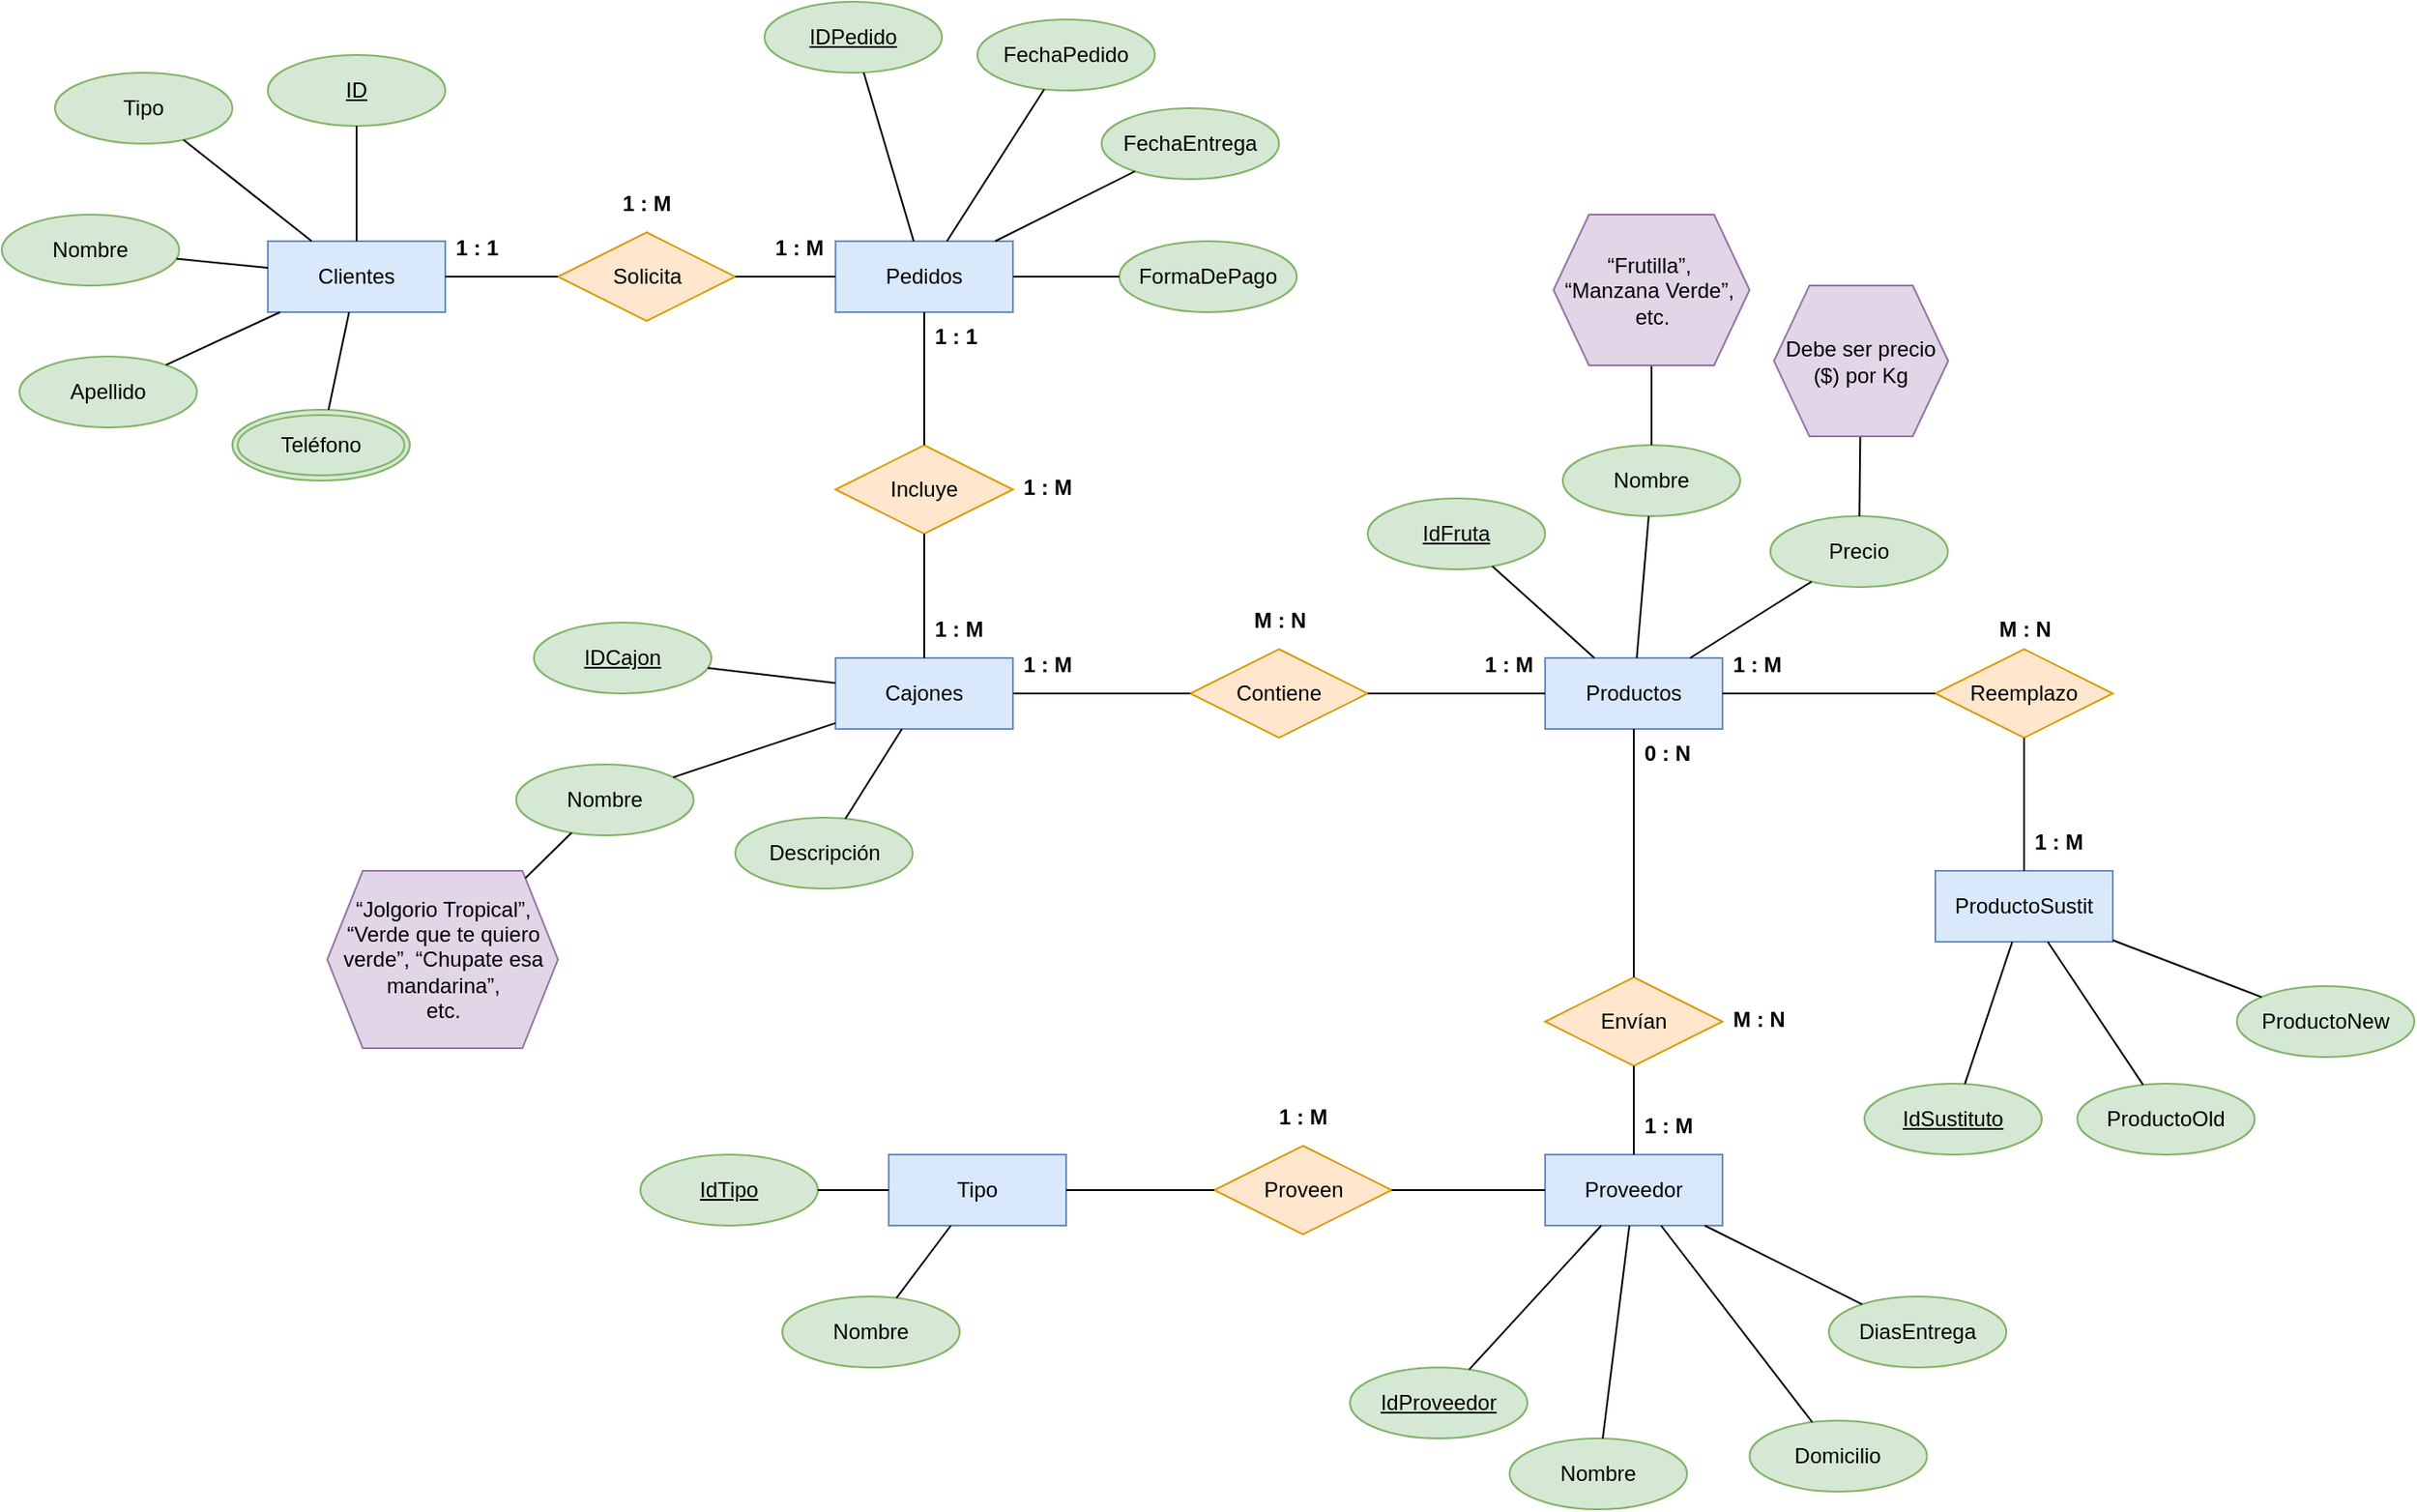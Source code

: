 <mxfile version="24.2.5" type="github">
  <diagram name="Página-1" id="Xyiwk5hmZsS1gzjUmidi">
    <mxGraphModel dx="1587" dy="481" grid="1" gridSize="10" guides="1" tooltips="1" connect="1" arrows="1" fold="1" page="1" pageScale="1" pageWidth="827" pageHeight="1169" math="0" shadow="0">
      <root>
        <mxCell id="0" />
        <mxCell id="1" parent="0" />
        <mxCell id="ENDCgceuRyKjVsSIVM5c-2" value="Clientes" style="whiteSpace=wrap;html=1;align=center;fillColor=#dae8fc;strokeColor=#6c8ebf;" parent="1" vertex="1">
          <mxGeometry x="-120" y="165" width="100" height="40" as="geometry" />
        </mxCell>
        <mxCell id="ENDCgceuRyKjVsSIVM5c-3" value="Pedidos" style="whiteSpace=wrap;html=1;align=center;fillColor=#dae8fc;strokeColor=#6c8ebf;" parent="1" vertex="1">
          <mxGeometry x="200" y="165" width="100" height="40" as="geometry" />
        </mxCell>
        <mxCell id="ENDCgceuRyKjVsSIVM5c-4" value="Solicita" style="shape=rhombus;perimeter=rhombusPerimeter;whiteSpace=wrap;html=1;align=center;fillColor=#ffe6cc;strokeColor=#d79b00;" parent="1" vertex="1">
          <mxGeometry x="43.5" y="160" width="100" height="50" as="geometry" />
        </mxCell>
        <mxCell id="ENDCgceuRyKjVsSIVM5c-5" value="Cajones" style="whiteSpace=wrap;html=1;align=center;fillColor=#dae8fc;strokeColor=#6c8ebf;" parent="1" vertex="1">
          <mxGeometry x="200" y="400" width="100" height="40" as="geometry" />
        </mxCell>
        <mxCell id="ENDCgceuRyKjVsSIVM5c-7" value="Productos" style="whiteSpace=wrap;html=1;align=center;fillColor=#dae8fc;strokeColor=#6c8ebf;" parent="1" vertex="1">
          <mxGeometry x="600" y="400" width="100" height="40" as="geometry" />
        </mxCell>
        <mxCell id="ENDCgceuRyKjVsSIVM5c-8" value="Contiene" style="shape=rhombus;perimeter=rhombusPerimeter;whiteSpace=wrap;html=1;align=center;fillColor=#ffe6cc;strokeColor=#d79b00;" parent="1" vertex="1">
          <mxGeometry x="400" y="395" width="100" height="50" as="geometry" />
        </mxCell>
        <mxCell id="ENDCgceuRyKjVsSIVM5c-9" value="Proveedor" style="whiteSpace=wrap;html=1;align=center;fillColor=#dae8fc;strokeColor=#6c8ebf;" parent="1" vertex="1">
          <mxGeometry x="600" y="680" width="100" height="40" as="geometry" />
        </mxCell>
        <mxCell id="ENDCgceuRyKjVsSIVM5c-10" value="Envían" style="shape=rhombus;perimeter=rhombusPerimeter;whiteSpace=wrap;html=1;align=center;fillColor=#ffe6cc;strokeColor=#d79b00;" parent="1" vertex="1">
          <mxGeometry x="600" y="580" width="100" height="50" as="geometry" />
        </mxCell>
        <mxCell id="ENDCgceuRyKjVsSIVM5c-11" value="Tipo" style="whiteSpace=wrap;html=1;align=center;fillColor=#dae8fc;strokeColor=#6c8ebf;" parent="1" vertex="1">
          <mxGeometry x="230" y="680" width="100" height="40" as="geometry" />
        </mxCell>
        <mxCell id="ENDCgceuRyKjVsSIVM5c-12" value="ProductoSustit" style="whiteSpace=wrap;html=1;align=center;fillColor=#dae8fc;strokeColor=#6c8ebf;" parent="1" vertex="1">
          <mxGeometry x="820" y="520" width="100" height="40" as="geometry" />
        </mxCell>
        <mxCell id="ENDCgceuRyKjVsSIVM5c-14" value="" style="endArrow=none;html=1;rounded=0;" parent="1" source="ENDCgceuRyKjVsSIVM5c-2" target="ENDCgceuRyKjVsSIVM5c-4" edge="1">
          <mxGeometry relative="1" as="geometry">
            <mxPoint x="90" y="245" as="sourcePoint" />
            <mxPoint x="250" y="245" as="targetPoint" />
          </mxGeometry>
        </mxCell>
        <mxCell id="ENDCgceuRyKjVsSIVM5c-15" value="" style="endArrow=none;html=1;rounded=0;" parent="1" source="ENDCgceuRyKjVsSIVM5c-4" target="ENDCgceuRyKjVsSIVM5c-3" edge="1">
          <mxGeometry relative="1" as="geometry">
            <mxPoint x="110" y="255" as="sourcePoint" />
            <mxPoint x="270" y="255" as="targetPoint" />
          </mxGeometry>
        </mxCell>
        <mxCell id="ENDCgceuRyKjVsSIVM5c-16" value="1 : M" style="text;strokeColor=none;fillColor=none;spacingLeft=4;spacingRight=4;overflow=hidden;rotatable=0;points=[[0,0.5],[1,0.5]];portConstraint=eastwest;fontSize=12;whiteSpace=wrap;html=1;fontStyle=1" parent="1" vertex="1">
          <mxGeometry x="73.5" y="130" width="40" height="30" as="geometry" />
        </mxCell>
        <mxCell id="ENDCgceuRyKjVsSIVM5c-17" value="1 : M" style="text;strokeColor=none;fillColor=none;spacingLeft=4;spacingRight=4;overflow=hidden;rotatable=0;points=[[0,0.5],[1,0.5]];portConstraint=eastwest;fontSize=12;whiteSpace=wrap;html=1;fontStyle=1" parent="1" vertex="1">
          <mxGeometry x="160" y="155" width="40" height="30" as="geometry" />
        </mxCell>
        <mxCell id="ENDCgceuRyKjVsSIVM5c-18" value="1 : 1" style="text;strokeColor=none;fillColor=none;spacingLeft=4;spacingRight=4;overflow=hidden;rotatable=0;points=[[0,0.5],[1,0.5]];portConstraint=eastwest;fontSize=12;whiteSpace=wrap;html=1;fontStyle=1" parent="1" vertex="1">
          <mxGeometry x="-20" y="155" width="40" height="30" as="geometry" />
        </mxCell>
        <mxCell id="ENDCgceuRyKjVsSIVM5c-19" value="Incluye" style="shape=rhombus;perimeter=rhombusPerimeter;whiteSpace=wrap;html=1;align=center;fillColor=#ffe6cc;strokeColor=#d79b00;" parent="1" vertex="1">
          <mxGeometry x="200" y="280" width="100" height="50" as="geometry" />
        </mxCell>
        <mxCell id="ENDCgceuRyKjVsSIVM5c-20" value="" style="endArrow=none;html=1;rounded=0;" parent="1" source="ENDCgceuRyKjVsSIVM5c-3" target="ENDCgceuRyKjVsSIVM5c-19" edge="1">
          <mxGeometry relative="1" as="geometry">
            <mxPoint x="90" y="270" as="sourcePoint" />
            <mxPoint x="250" y="270" as="targetPoint" />
          </mxGeometry>
        </mxCell>
        <mxCell id="ENDCgceuRyKjVsSIVM5c-21" value="" style="endArrow=none;html=1;rounded=0;" parent="1" source="ENDCgceuRyKjVsSIVM5c-19" target="ENDCgceuRyKjVsSIVM5c-5" edge="1">
          <mxGeometry relative="1" as="geometry">
            <mxPoint x="80" y="320" as="sourcePoint" />
            <mxPoint x="240" y="320" as="targetPoint" />
          </mxGeometry>
        </mxCell>
        <mxCell id="ENDCgceuRyKjVsSIVM5c-22" value="1 : M" style="text;strokeColor=none;fillColor=none;spacingLeft=4;spacingRight=4;overflow=hidden;rotatable=0;points=[[0,0.5],[1,0.5]];portConstraint=eastwest;fontSize=12;whiteSpace=wrap;html=1;fontStyle=1" parent="1" vertex="1">
          <mxGeometry x="300" y="290" width="40" height="30" as="geometry" />
        </mxCell>
        <mxCell id="ENDCgceuRyKjVsSIVM5c-23" value="ID" style="ellipse;whiteSpace=wrap;html=1;align=center;fontStyle=4;fillColor=#d5e8d4;strokeColor=#82b366;" parent="1" vertex="1">
          <mxGeometry x="-120" y="60" width="100" height="40" as="geometry" />
        </mxCell>
        <mxCell id="ENDCgceuRyKjVsSIVM5c-24" value="Tipo" style="ellipse;whiteSpace=wrap;html=1;align=center;fillColor=#d5e8d4;strokeColor=#82b366;" parent="1" vertex="1">
          <mxGeometry x="-240" y="70" width="100" height="40" as="geometry" />
        </mxCell>
        <mxCell id="ENDCgceuRyKjVsSIVM5c-25" value="Nombre" style="ellipse;whiteSpace=wrap;html=1;align=center;fillColor=#d5e8d4;strokeColor=#82b366;" parent="1" vertex="1">
          <mxGeometry x="-270" y="150" width="100" height="40" as="geometry" />
        </mxCell>
        <mxCell id="ENDCgceuRyKjVsSIVM5c-26" value="Apellido" style="ellipse;whiteSpace=wrap;html=1;align=center;fillColor=#d5e8d4;strokeColor=#82b366;" parent="1" vertex="1">
          <mxGeometry x="-260" y="230" width="100" height="40" as="geometry" />
        </mxCell>
        <mxCell id="ENDCgceuRyKjVsSIVM5c-27" value="" style="endArrow=none;html=1;rounded=0;" parent="1" source="ENDCgceuRyKjVsSIVM5c-23" target="ENDCgceuRyKjVsSIVM5c-2" edge="1">
          <mxGeometry relative="1" as="geometry">
            <mxPoint x="-90" y="100" as="sourcePoint" />
            <mxPoint x="70" y="100" as="targetPoint" />
          </mxGeometry>
        </mxCell>
        <mxCell id="ENDCgceuRyKjVsSIVM5c-28" value="" style="endArrow=none;html=1;rounded=0;" parent="1" source="ENDCgceuRyKjVsSIVM5c-24" target="ENDCgceuRyKjVsSIVM5c-2" edge="1">
          <mxGeometry relative="1" as="geometry">
            <mxPoint x="-150" y="140" as="sourcePoint" />
            <mxPoint x="10" y="140" as="targetPoint" />
          </mxGeometry>
        </mxCell>
        <mxCell id="ENDCgceuRyKjVsSIVM5c-30" value="" style="endArrow=none;html=1;rounded=0;" parent="1" source="ENDCgceuRyKjVsSIVM5c-25" target="ENDCgceuRyKjVsSIVM5c-2" edge="1">
          <mxGeometry relative="1" as="geometry">
            <mxPoint x="-190" y="290" as="sourcePoint" />
            <mxPoint x="-30" y="290" as="targetPoint" />
          </mxGeometry>
        </mxCell>
        <mxCell id="ENDCgceuRyKjVsSIVM5c-31" value="" style="endArrow=none;html=1;rounded=0;" parent="1" source="ENDCgceuRyKjVsSIVM5c-26" target="ENDCgceuRyKjVsSIVM5c-2" edge="1">
          <mxGeometry relative="1" as="geometry">
            <mxPoint x="-160" y="320" as="sourcePoint" />
            <mxPoint y="320" as="targetPoint" />
          </mxGeometry>
        </mxCell>
        <mxCell id="ENDCgceuRyKjVsSIVM5c-32" value="Teléfono" style="ellipse;shape=doubleEllipse;margin=3;whiteSpace=wrap;html=1;align=center;fillColor=#d5e8d4;strokeColor=#82b366;" parent="1" vertex="1">
          <mxGeometry x="-140" y="260" width="100" height="40" as="geometry" />
        </mxCell>
        <mxCell id="ENDCgceuRyKjVsSIVM5c-34" value="" style="endArrow=none;html=1;rounded=0;" parent="1" source="ENDCgceuRyKjVsSIVM5c-2" target="ENDCgceuRyKjVsSIVM5c-32" edge="1">
          <mxGeometry relative="1" as="geometry">
            <mxPoint x="-40" y="210" as="sourcePoint" />
            <mxPoint x="120" y="210" as="targetPoint" />
          </mxGeometry>
        </mxCell>
        <mxCell id="ENDCgceuRyKjVsSIVM5c-35" value="IDPedido" style="ellipse;whiteSpace=wrap;html=1;align=center;fontStyle=4;fillColor=#d5e8d4;strokeColor=#82b366;" parent="1" vertex="1">
          <mxGeometry x="160" y="30" width="100" height="40" as="geometry" />
        </mxCell>
        <mxCell id="ENDCgceuRyKjVsSIVM5c-36" value="FechaPedido" style="ellipse;whiteSpace=wrap;html=1;align=center;fillColor=#d5e8d4;strokeColor=#82b366;" parent="1" vertex="1">
          <mxGeometry x="280" y="40" width="100" height="40" as="geometry" />
        </mxCell>
        <mxCell id="ENDCgceuRyKjVsSIVM5c-37" value="FechaEntrega" style="ellipse;whiteSpace=wrap;html=1;align=center;fillColor=#d5e8d4;strokeColor=#82b366;" parent="1" vertex="1">
          <mxGeometry x="350" y="90" width="100" height="40" as="geometry" />
        </mxCell>
        <mxCell id="ENDCgceuRyKjVsSIVM5c-38" value="FormaDePago" style="ellipse;whiteSpace=wrap;html=1;align=center;fillColor=#d5e8d4;strokeColor=#82b366;" parent="1" vertex="1">
          <mxGeometry x="360" y="165" width="100" height="40" as="geometry" />
        </mxCell>
        <mxCell id="ENDCgceuRyKjVsSIVM5c-39" value="" style="endArrow=none;html=1;rounded=0;" parent="1" source="ENDCgceuRyKjVsSIVM5c-35" target="ENDCgceuRyKjVsSIVM5c-3" edge="1">
          <mxGeometry relative="1" as="geometry">
            <mxPoint x="130" y="130" as="sourcePoint" />
            <mxPoint x="290" y="130" as="targetPoint" />
          </mxGeometry>
        </mxCell>
        <mxCell id="ENDCgceuRyKjVsSIVM5c-40" value="" style="endArrow=none;html=1;rounded=0;" parent="1" source="ENDCgceuRyKjVsSIVM5c-36" target="ENDCgceuRyKjVsSIVM5c-3" edge="1">
          <mxGeometry relative="1" as="geometry">
            <mxPoint x="290" y="120" as="sourcePoint" />
            <mxPoint x="450" y="120" as="targetPoint" />
          </mxGeometry>
        </mxCell>
        <mxCell id="ENDCgceuRyKjVsSIVM5c-41" value="" style="endArrow=none;html=1;rounded=0;" parent="1" source="ENDCgceuRyKjVsSIVM5c-3" target="ENDCgceuRyKjVsSIVM5c-37" edge="1">
          <mxGeometry relative="1" as="geometry">
            <mxPoint x="310" y="150" as="sourcePoint" />
            <mxPoint x="470" y="150" as="targetPoint" />
          </mxGeometry>
        </mxCell>
        <mxCell id="ENDCgceuRyKjVsSIVM5c-42" value="" style="endArrow=none;html=1;rounded=0;" parent="1" source="ENDCgceuRyKjVsSIVM5c-3" target="ENDCgceuRyKjVsSIVM5c-38" edge="1">
          <mxGeometry relative="1" as="geometry">
            <mxPoint x="340" y="240" as="sourcePoint" />
            <mxPoint x="500" y="240" as="targetPoint" />
          </mxGeometry>
        </mxCell>
        <mxCell id="ENDCgceuRyKjVsSIVM5c-45" value="1 : M" style="text;strokeColor=none;fillColor=none;spacingLeft=4;spacingRight=4;overflow=hidden;rotatable=0;points=[[0,0.5],[1,0.5]];portConstraint=eastwest;fontSize=12;whiteSpace=wrap;html=1;fontStyle=1" parent="1" vertex="1">
          <mxGeometry x="250" y="370" width="40" height="30" as="geometry" />
        </mxCell>
        <mxCell id="ENDCgceuRyKjVsSIVM5c-46" value="1 : 1" style="text;strokeColor=none;fillColor=none;spacingLeft=4;spacingRight=4;overflow=hidden;rotatable=0;points=[[0,0.5],[1,0.5]];portConstraint=eastwest;fontSize=12;whiteSpace=wrap;html=1;fontStyle=1" parent="1" vertex="1">
          <mxGeometry x="250" y="205" width="40" height="30" as="geometry" />
        </mxCell>
        <mxCell id="ENDCgceuRyKjVsSIVM5c-47" value="IDCajon" style="ellipse;whiteSpace=wrap;html=1;align=center;fontStyle=4;fillColor=#d5e8d4;strokeColor=#82b366;" parent="1" vertex="1">
          <mxGeometry x="30" y="380" width="100" height="40" as="geometry" />
        </mxCell>
        <mxCell id="ENDCgceuRyKjVsSIVM5c-48" value="Nombre" style="ellipse;whiteSpace=wrap;html=1;align=center;fillColor=#d5e8d4;strokeColor=#82b366;" parent="1" vertex="1">
          <mxGeometry x="20" y="460" width="100" height="40" as="geometry" />
        </mxCell>
        <mxCell id="ENDCgceuRyKjVsSIVM5c-49" value="Descripción" style="ellipse;whiteSpace=wrap;html=1;align=center;fillColor=#d5e8d4;strokeColor=#82b366;" parent="1" vertex="1">
          <mxGeometry x="143.5" y="490" width="100" height="40" as="geometry" />
        </mxCell>
        <mxCell id="ENDCgceuRyKjVsSIVM5c-50" value="" style="endArrow=none;html=1;rounded=0;" parent="1" source="ENDCgceuRyKjVsSIVM5c-47" target="ENDCgceuRyKjVsSIVM5c-5" edge="1">
          <mxGeometry relative="1" as="geometry">
            <mxPoint x="160" y="490" as="sourcePoint" />
            <mxPoint x="320" y="490" as="targetPoint" />
          </mxGeometry>
        </mxCell>
        <mxCell id="ENDCgceuRyKjVsSIVM5c-51" value="" style="endArrow=none;html=1;rounded=0;" parent="1" source="ENDCgceuRyKjVsSIVM5c-48" target="ENDCgceuRyKjVsSIVM5c-5" edge="1">
          <mxGeometry relative="1" as="geometry">
            <mxPoint x="170" y="500" as="sourcePoint" />
            <mxPoint x="330" y="500" as="targetPoint" />
          </mxGeometry>
        </mxCell>
        <mxCell id="ENDCgceuRyKjVsSIVM5c-52" value="" style="endArrow=none;html=1;rounded=0;" parent="1" source="ENDCgceuRyKjVsSIVM5c-49" target="ENDCgceuRyKjVsSIVM5c-5" edge="1">
          <mxGeometry relative="1" as="geometry">
            <mxPoint x="280" y="510" as="sourcePoint" />
            <mxPoint x="440" y="510" as="targetPoint" />
          </mxGeometry>
        </mxCell>
        <mxCell id="ENDCgceuRyKjVsSIVM5c-53" value="" style="endArrow=none;html=1;rounded=0;" parent="1" source="ENDCgceuRyKjVsSIVM5c-5" target="ENDCgceuRyKjVsSIVM5c-8" edge="1">
          <mxGeometry relative="1" as="geometry">
            <mxPoint x="370" y="520" as="sourcePoint" />
            <mxPoint x="530" y="520" as="targetPoint" />
          </mxGeometry>
        </mxCell>
        <mxCell id="ENDCgceuRyKjVsSIVM5c-54" value="" style="endArrow=none;html=1;rounded=0;" parent="1" source="ENDCgceuRyKjVsSIVM5c-8" target="ENDCgceuRyKjVsSIVM5c-7" edge="1">
          <mxGeometry relative="1" as="geometry">
            <mxPoint x="400" y="510" as="sourcePoint" />
            <mxPoint x="560" y="510" as="targetPoint" />
          </mxGeometry>
        </mxCell>
        <mxCell id="ENDCgceuRyKjVsSIVM5c-55" value="“Jolgorio Tropical”, “Verde que te quiero verde”, “Chupate esa mandarina”,&lt;div&gt;etc.&lt;/div&gt;" style="shape=hexagon;perimeter=hexagonPerimeter2;whiteSpace=wrap;html=1;fixedSize=1;fillColor=#e1d5e7;strokeColor=#9673a6;" parent="1" vertex="1">
          <mxGeometry x="-86.5" y="520" width="130" height="100" as="geometry" />
        </mxCell>
        <mxCell id="ENDCgceuRyKjVsSIVM5c-56" value="" style="endArrow=none;html=1;rounded=0;" parent="1" source="ENDCgceuRyKjVsSIVM5c-48" target="ENDCgceuRyKjVsSIVM5c-55" edge="1">
          <mxGeometry relative="1" as="geometry">
            <mxPoint x="70" y="600" as="sourcePoint" />
            <mxPoint x="230" y="600" as="targetPoint" />
          </mxGeometry>
        </mxCell>
        <mxCell id="ENDCgceuRyKjVsSIVM5c-57" value="IdFruta" style="ellipse;whiteSpace=wrap;html=1;align=center;fontStyle=4;fillColor=#d5e8d4;strokeColor=#82b366;" parent="1" vertex="1">
          <mxGeometry x="500" y="310" width="100" height="40" as="geometry" />
        </mxCell>
        <mxCell id="ENDCgceuRyKjVsSIVM5c-58" value="Nombre" style="ellipse;whiteSpace=wrap;html=1;align=center;fillColor=#d5e8d4;strokeColor=#82b366;" parent="1" vertex="1">
          <mxGeometry x="610" y="280" width="100" height="40" as="geometry" />
        </mxCell>
        <mxCell id="ENDCgceuRyKjVsSIVM5c-59" value="M : N" style="text;strokeColor=none;fillColor=none;spacingLeft=4;spacingRight=4;overflow=hidden;rotatable=0;points=[[0,0.5],[1,0.5]];portConstraint=eastwest;fontSize=12;whiteSpace=wrap;html=1;fontStyle=1" parent="1" vertex="1">
          <mxGeometry x="430" y="365" width="40" height="30" as="geometry" />
        </mxCell>
        <mxCell id="ENDCgceuRyKjVsSIVM5c-60" value="1 : M" style="text;strokeColor=none;fillColor=none;spacingLeft=4;spacingRight=4;overflow=hidden;rotatable=0;points=[[0,0.5],[1,0.5]];portConstraint=eastwest;fontSize=12;whiteSpace=wrap;html=1;fontStyle=1" parent="1" vertex="1">
          <mxGeometry x="300" y="390" width="40" height="30" as="geometry" />
        </mxCell>
        <mxCell id="ENDCgceuRyKjVsSIVM5c-61" value="1 : M" style="text;strokeColor=none;fillColor=none;spacingLeft=4;spacingRight=4;overflow=hidden;rotatable=0;points=[[0,0.5],[1,0.5]];portConstraint=eastwest;fontSize=12;whiteSpace=wrap;html=1;fontStyle=1" parent="1" vertex="1">
          <mxGeometry x="560" y="390" width="40" height="30" as="geometry" />
        </mxCell>
        <mxCell id="ENDCgceuRyKjVsSIVM5c-62" value="Precio" style="ellipse;whiteSpace=wrap;html=1;align=center;fillColor=#d5e8d4;strokeColor=#82b366;" parent="1" vertex="1">
          <mxGeometry x="727" y="320" width="100" height="40" as="geometry" />
        </mxCell>
        <mxCell id="ENDCgceuRyKjVsSIVM5c-63" value="" style="endArrow=none;html=1;rounded=0;" parent="1" source="ENDCgceuRyKjVsSIVM5c-57" target="ENDCgceuRyKjVsSIVM5c-7" edge="1">
          <mxGeometry relative="1" as="geometry">
            <mxPoint x="650" y="360" as="sourcePoint" />
            <mxPoint x="810" y="360" as="targetPoint" />
          </mxGeometry>
        </mxCell>
        <mxCell id="ENDCgceuRyKjVsSIVM5c-64" value="" style="endArrow=none;html=1;rounded=0;" parent="1" source="ENDCgceuRyKjVsSIVM5c-58" target="ENDCgceuRyKjVsSIVM5c-7" edge="1">
          <mxGeometry relative="1" as="geometry">
            <mxPoint x="580" y="390" as="sourcePoint" />
            <mxPoint x="740" y="390" as="targetPoint" />
          </mxGeometry>
        </mxCell>
        <mxCell id="ENDCgceuRyKjVsSIVM5c-65" value="" style="endArrow=none;html=1;rounded=0;" parent="1" source="ENDCgceuRyKjVsSIVM5c-62" target="ENDCgceuRyKjVsSIVM5c-7" edge="1">
          <mxGeometry relative="1" as="geometry">
            <mxPoint x="580" y="390" as="sourcePoint" />
            <mxPoint x="740" y="390" as="targetPoint" />
          </mxGeometry>
        </mxCell>
        <mxCell id="ENDCgceuRyKjVsSIVM5c-66" value="" style="endArrow=none;html=1;rounded=0;" parent="1" source="ENDCgceuRyKjVsSIVM5c-68" target="ENDCgceuRyKjVsSIVM5c-58" edge="1">
          <mxGeometry relative="1" as="geometry">
            <mxPoint x="540" y="260" as="sourcePoint" />
            <mxPoint x="700" y="260" as="targetPoint" />
          </mxGeometry>
        </mxCell>
        <mxCell id="ENDCgceuRyKjVsSIVM5c-67" value="" style="endArrow=none;html=1;rounded=0;" parent="1" source="ENDCgceuRyKjVsSIVM5c-69" target="ENDCgceuRyKjVsSIVM5c-62" edge="1">
          <mxGeometry relative="1" as="geometry">
            <mxPoint x="760" y="290" as="sourcePoint" />
            <mxPoint x="920" y="290" as="targetPoint" />
          </mxGeometry>
        </mxCell>
        <mxCell id="ENDCgceuRyKjVsSIVM5c-68" value="“Frutilla”,&amp;nbsp;&lt;div&gt;&lt;span style=&quot;background-color: initial;&quot;&gt;“Manzana Verde”,&amp;nbsp;&lt;/span&gt;&lt;/div&gt;&lt;div&gt;&lt;span style=&quot;background-color: initial;&quot;&gt;etc.&lt;/span&gt;&lt;/div&gt;" style="shape=hexagon;perimeter=hexagonPerimeter2;whiteSpace=wrap;html=1;fixedSize=1;fillColor=#e1d5e7;strokeColor=#9673a6;" parent="1" vertex="1">
          <mxGeometry x="604.75" y="150" width="110.5" height="85" as="geometry" />
        </mxCell>
        <mxCell id="ENDCgceuRyKjVsSIVM5c-69" value="Debe ser precio ($) por Kg" style="shape=hexagon;perimeter=hexagonPerimeter2;whiteSpace=wrap;html=1;fixedSize=1;fillColor=#e1d5e7;strokeColor=#9673a6;" parent="1" vertex="1">
          <mxGeometry x="729" y="190" width="98.25" height="85" as="geometry" />
        </mxCell>
        <mxCell id="ENDCgceuRyKjVsSIVM5c-70" value="" style="endArrow=none;html=1;rounded=0;" parent="1" source="ENDCgceuRyKjVsSIVM5c-7" target="ENDCgceuRyKjVsSIVM5c-10" edge="1">
          <mxGeometry relative="1" as="geometry">
            <mxPoint x="530" y="540" as="sourcePoint" />
            <mxPoint x="690" y="540" as="targetPoint" />
          </mxGeometry>
        </mxCell>
        <mxCell id="ENDCgceuRyKjVsSIVM5c-71" value="" style="endArrow=none;html=1;rounded=0;" parent="1" source="ENDCgceuRyKjVsSIVM5c-10" target="ENDCgceuRyKjVsSIVM5c-9" edge="1">
          <mxGeometry relative="1" as="geometry">
            <mxPoint x="560" y="660" as="sourcePoint" />
            <mxPoint x="720" y="660" as="targetPoint" />
          </mxGeometry>
        </mxCell>
        <mxCell id="ENDCgceuRyKjVsSIVM5c-72" value="Proveen" style="shape=rhombus;perimeter=rhombusPerimeter;whiteSpace=wrap;html=1;align=center;fillColor=#ffe6cc;strokeColor=#d79b00;" parent="1" vertex="1">
          <mxGeometry x="413.5" y="675" width="100" height="50" as="geometry" />
        </mxCell>
        <mxCell id="ENDCgceuRyKjVsSIVM5c-73" value="" style="endArrow=none;html=1;rounded=0;" parent="1" source="ENDCgceuRyKjVsSIVM5c-9" target="ENDCgceuRyKjVsSIVM5c-72" edge="1">
          <mxGeometry relative="1" as="geometry">
            <mxPoint x="690" y="490" as="sourcePoint" />
            <mxPoint x="850" y="490" as="targetPoint" />
            <Array as="points" />
          </mxGeometry>
        </mxCell>
        <mxCell id="ENDCgceuRyKjVsSIVM5c-74" value="" style="endArrow=none;html=1;rounded=0;" parent="1" source="ENDCgceuRyKjVsSIVM5c-72" target="ENDCgceuRyKjVsSIVM5c-11" edge="1">
          <mxGeometry relative="1" as="geometry">
            <mxPoint x="770" y="570" as="sourcePoint" />
            <mxPoint x="930" y="570" as="targetPoint" />
          </mxGeometry>
        </mxCell>
        <mxCell id="ENDCgceuRyKjVsSIVM5c-75" value="M : N" style="text;strokeColor=none;fillColor=none;spacingLeft=4;spacingRight=4;overflow=hidden;rotatable=0;points=[[0,0.5],[1,0.5]];portConstraint=eastwest;fontSize=12;whiteSpace=wrap;html=1;fontStyle=1" parent="1" vertex="1">
          <mxGeometry x="700" y="590" width="40" height="30" as="geometry" />
        </mxCell>
        <mxCell id="ENDCgceuRyKjVsSIVM5c-76" value="0 : N" style="text;strokeColor=none;fillColor=none;spacingLeft=4;spacingRight=4;overflow=hidden;rotatable=0;points=[[0,0.5],[1,0.5]];portConstraint=eastwest;fontSize=12;whiteSpace=wrap;html=1;fontStyle=1" parent="1" vertex="1">
          <mxGeometry x="650" y="440" width="40" height="30" as="geometry" />
        </mxCell>
        <mxCell id="ENDCgceuRyKjVsSIVM5c-77" value="1 : M" style="text;strokeColor=none;fillColor=none;spacingLeft=4;spacingRight=4;overflow=hidden;rotatable=0;points=[[0,0.5],[1,0.5]];portConstraint=eastwest;fontSize=12;whiteSpace=wrap;html=1;fontStyle=1" parent="1" vertex="1">
          <mxGeometry x="650" y="650" width="40" height="30" as="geometry" />
        </mxCell>
        <mxCell id="ENDCgceuRyKjVsSIVM5c-78" value="1 : M" style="text;strokeColor=none;fillColor=none;spacingLeft=4;spacingRight=4;overflow=hidden;rotatable=0;points=[[0,0.5],[1,0.5]];portConstraint=eastwest;fontSize=12;whiteSpace=wrap;html=1;fontStyle=1" parent="1" vertex="1">
          <mxGeometry x="443.5" y="645" width="40" height="30" as="geometry" />
        </mxCell>
        <mxCell id="ENDCgceuRyKjVsSIVM5c-81" value="Reemplazo" style="shape=rhombus;perimeter=rhombusPerimeter;whiteSpace=wrap;html=1;align=center;fillColor=#ffe6cc;strokeColor=#d79b00;" parent="1" vertex="1">
          <mxGeometry x="820" y="395" width="100" height="50" as="geometry" />
        </mxCell>
        <mxCell id="ENDCgceuRyKjVsSIVM5c-82" value="IdProveedor" style="ellipse;whiteSpace=wrap;html=1;align=center;fontStyle=4;fillColor=#d5e8d4;strokeColor=#82b366;" parent="1" vertex="1">
          <mxGeometry x="490" y="800" width="100" height="40" as="geometry" />
        </mxCell>
        <mxCell id="ENDCgceuRyKjVsSIVM5c-83" value="Nombre" style="ellipse;whiteSpace=wrap;html=1;align=center;fillColor=#d5e8d4;strokeColor=#82b366;" parent="1" vertex="1">
          <mxGeometry x="580" y="840" width="100" height="40" as="geometry" />
        </mxCell>
        <mxCell id="ENDCgceuRyKjVsSIVM5c-84" value="Domicilio" style="ellipse;whiteSpace=wrap;html=1;align=center;fillColor=#d5e8d4;strokeColor=#82b366;" parent="1" vertex="1">
          <mxGeometry x="715.25" y="830" width="100" height="40" as="geometry" />
        </mxCell>
        <mxCell id="ENDCgceuRyKjVsSIVM5c-85" value="DiasEntrega" style="ellipse;whiteSpace=wrap;html=1;align=center;fillColor=#d5e8d4;strokeColor=#82b366;" parent="1" vertex="1">
          <mxGeometry x="760" y="760" width="100" height="40" as="geometry" />
        </mxCell>
        <mxCell id="ENDCgceuRyKjVsSIVM5c-86" value="" style="endArrow=none;html=1;rounded=0;" parent="1" source="ENDCgceuRyKjVsSIVM5c-82" target="ENDCgceuRyKjVsSIVM5c-9" edge="1">
          <mxGeometry relative="1" as="geometry">
            <mxPoint x="570" y="770" as="sourcePoint" />
            <mxPoint x="730" y="770" as="targetPoint" />
          </mxGeometry>
        </mxCell>
        <mxCell id="ENDCgceuRyKjVsSIVM5c-87" value="" style="endArrow=none;html=1;rounded=0;" parent="1" source="ENDCgceuRyKjVsSIVM5c-83" target="ENDCgceuRyKjVsSIVM5c-9" edge="1">
          <mxGeometry relative="1" as="geometry">
            <mxPoint x="610" y="820" as="sourcePoint" />
            <mxPoint x="770" y="820" as="targetPoint" />
          </mxGeometry>
        </mxCell>
        <mxCell id="ENDCgceuRyKjVsSIVM5c-88" value="" style="endArrow=none;html=1;rounded=0;" parent="1" source="ENDCgceuRyKjVsSIVM5c-9" target="ENDCgceuRyKjVsSIVM5c-84" edge="1">
          <mxGeometry relative="1" as="geometry">
            <mxPoint x="590" y="790" as="sourcePoint" />
            <mxPoint x="750" y="790" as="targetPoint" />
          </mxGeometry>
        </mxCell>
        <mxCell id="ENDCgceuRyKjVsSIVM5c-90" value="" style="endArrow=none;html=1;rounded=0;" parent="1" source="ENDCgceuRyKjVsSIVM5c-9" target="ENDCgceuRyKjVsSIVM5c-85" edge="1">
          <mxGeometry relative="1" as="geometry">
            <mxPoint x="700" y="730" as="sourcePoint" />
            <mxPoint x="860" y="730" as="targetPoint" />
          </mxGeometry>
        </mxCell>
        <mxCell id="ENDCgceuRyKjVsSIVM5c-91" value="IdTipo" style="ellipse;whiteSpace=wrap;html=1;align=center;fontStyle=4;fillColor=#d5e8d4;strokeColor=#82b366;" parent="1" vertex="1">
          <mxGeometry x="90" y="680" width="100" height="40" as="geometry" />
        </mxCell>
        <mxCell id="ENDCgceuRyKjVsSIVM5c-92" value="" style="endArrow=none;html=1;rounded=0;" parent="1" source="ENDCgceuRyKjVsSIVM5c-91" target="ENDCgceuRyKjVsSIVM5c-11" edge="1">
          <mxGeometry relative="1" as="geometry">
            <mxPoint x="100" y="730" as="sourcePoint" />
            <mxPoint x="260" y="730" as="targetPoint" />
          </mxGeometry>
        </mxCell>
        <mxCell id="ENDCgceuRyKjVsSIVM5c-93" value="Nombre" style="ellipse;whiteSpace=wrap;html=1;align=center;fillColor=#d5e8d4;strokeColor=#82b366;" parent="1" vertex="1">
          <mxGeometry x="170" y="760" width="100" height="40" as="geometry" />
        </mxCell>
        <mxCell id="ENDCgceuRyKjVsSIVM5c-94" value="" style="endArrow=none;html=1;rounded=0;" parent="1" source="ENDCgceuRyKjVsSIVM5c-93" target="ENDCgceuRyKjVsSIVM5c-11" edge="1">
          <mxGeometry relative="1" as="geometry">
            <mxPoint x="240" y="790" as="sourcePoint" />
            <mxPoint x="400" y="790" as="targetPoint" />
          </mxGeometry>
        </mxCell>
        <mxCell id="ENDCgceuRyKjVsSIVM5c-95" value="M : N" style="text;strokeColor=none;fillColor=none;spacingLeft=4;spacingRight=4;overflow=hidden;rotatable=0;points=[[0,0.5],[1,0.5]];portConstraint=eastwest;fontSize=12;whiteSpace=wrap;html=1;fontStyle=1" parent="1" vertex="1">
          <mxGeometry x="850" y="370" width="40" height="30" as="geometry" />
        </mxCell>
        <mxCell id="ENDCgceuRyKjVsSIVM5c-96" value="" style="endArrow=none;html=1;rounded=0;" parent="1" source="ENDCgceuRyKjVsSIVM5c-7" target="ENDCgceuRyKjVsSIVM5c-81" edge="1">
          <mxGeometry relative="1" as="geometry">
            <mxPoint x="740" y="490" as="sourcePoint" />
            <mxPoint x="900" y="490" as="targetPoint" />
          </mxGeometry>
        </mxCell>
        <mxCell id="ENDCgceuRyKjVsSIVM5c-97" value="" style="endArrow=none;html=1;rounded=0;" parent="1" source="ENDCgceuRyKjVsSIVM5c-81" target="ENDCgceuRyKjVsSIVM5c-12" edge="1">
          <mxGeometry relative="1" as="geometry">
            <mxPoint x="810" y="480" as="sourcePoint" />
            <mxPoint x="970" y="480" as="targetPoint" />
          </mxGeometry>
        </mxCell>
        <mxCell id="ENDCgceuRyKjVsSIVM5c-98" value="1 : M" style="text;strokeColor=none;fillColor=none;spacingLeft=4;spacingRight=4;overflow=hidden;rotatable=0;points=[[0,0.5],[1,0.5]];portConstraint=eastwest;fontSize=12;whiteSpace=wrap;html=1;fontStyle=1" parent="1" vertex="1">
          <mxGeometry x="870" y="490" width="40" height="30" as="geometry" />
        </mxCell>
        <mxCell id="ENDCgceuRyKjVsSIVM5c-99" value="1 : M" style="text;strokeColor=none;fillColor=none;spacingLeft=4;spacingRight=4;overflow=hidden;rotatable=0;points=[[0,0.5],[1,0.5]];portConstraint=eastwest;fontSize=12;whiteSpace=wrap;html=1;fontStyle=1" parent="1" vertex="1">
          <mxGeometry x="700" y="390" width="40" height="30" as="geometry" />
        </mxCell>
        <mxCell id="ENDCgceuRyKjVsSIVM5c-100" value="IdSustituto" style="ellipse;whiteSpace=wrap;html=1;align=center;fontStyle=4;fillColor=#d5e8d4;strokeColor=#82b366;" parent="1" vertex="1">
          <mxGeometry x="780" y="640" width="100" height="40" as="geometry" />
        </mxCell>
        <mxCell id="ENDCgceuRyKjVsSIVM5c-101" value="ProductoOld" style="ellipse;whiteSpace=wrap;html=1;align=center;fillColor=#d5e8d4;strokeColor=#82b366;" parent="1" vertex="1">
          <mxGeometry x="900" y="640" width="100" height="40" as="geometry" />
        </mxCell>
        <mxCell id="ENDCgceuRyKjVsSIVM5c-102" value="ProductoNew" style="ellipse;whiteSpace=wrap;html=1;align=center;fillColor=#d5e8d4;strokeColor=#82b366;" parent="1" vertex="1">
          <mxGeometry x="990" y="585" width="100" height="40" as="geometry" />
        </mxCell>
        <mxCell id="ENDCgceuRyKjVsSIVM5c-103" value="" style="endArrow=none;html=1;rounded=0;" parent="1" source="ENDCgceuRyKjVsSIVM5c-12" target="ENDCgceuRyKjVsSIVM5c-100" edge="1">
          <mxGeometry relative="1" as="geometry">
            <mxPoint x="870" y="700" as="sourcePoint" />
            <mxPoint x="1030" y="700" as="targetPoint" />
          </mxGeometry>
        </mxCell>
        <mxCell id="ENDCgceuRyKjVsSIVM5c-104" value="" style="endArrow=none;html=1;rounded=0;" parent="1" source="ENDCgceuRyKjVsSIVM5c-12" target="ENDCgceuRyKjVsSIVM5c-101" edge="1">
          <mxGeometry relative="1" as="geometry">
            <mxPoint x="960" y="610" as="sourcePoint" />
            <mxPoint x="1120" y="610" as="targetPoint" />
          </mxGeometry>
        </mxCell>
        <mxCell id="ENDCgceuRyKjVsSIVM5c-105" value="" style="endArrow=none;html=1;rounded=0;" parent="1" source="ENDCgceuRyKjVsSIVM5c-12" target="ENDCgceuRyKjVsSIVM5c-102" edge="1">
          <mxGeometry relative="1" as="geometry">
            <mxPoint x="980" y="560" as="sourcePoint" />
            <mxPoint x="1140" y="560" as="targetPoint" />
          </mxGeometry>
        </mxCell>
      </root>
    </mxGraphModel>
  </diagram>
</mxfile>

